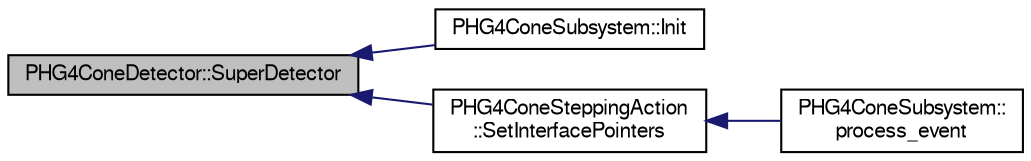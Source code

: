 digraph "PHG4ConeDetector::SuperDetector"
{
  bgcolor="transparent";
  edge [fontname="FreeSans",fontsize="10",labelfontname="FreeSans",labelfontsize="10"];
  node [fontname="FreeSans",fontsize="10",shape=record];
  rankdir="LR";
  Node1 [label="PHG4ConeDetector::SuperDetector",height=0.2,width=0.4,color="black", fillcolor="grey75", style="filled" fontcolor="black"];
  Node1 -> Node2 [dir="back",color="midnightblue",fontsize="10",style="solid",fontname="FreeSans"];
  Node2 [label="PHG4ConeSubsystem::Init",height=0.2,width=0.4,color="black",URL="$d8/d6e/classPHG4ConeSubsystem.html#ad28af91002a876e0061806c3c73e4cd1",tooltip="init "];
  Node1 -> Node3 [dir="back",color="midnightblue",fontsize="10",style="solid",fontname="FreeSans"];
  Node3 [label="PHG4ConeSteppingAction\l::SetInterfacePointers",height=0.2,width=0.4,color="black",URL="$d4/d7a/classPHG4ConeSteppingAction.html#a6b0a3fdd0b218a02c7156c1dda8d96cd",tooltip="reimplemented from base class "];
  Node3 -> Node4 [dir="back",color="midnightblue",fontsize="10",style="solid",fontname="FreeSans"];
  Node4 [label="PHG4ConeSubsystem::\lprocess_event",height=0.2,width=0.4,color="black",URL="$d8/d6e/classPHG4ConeSubsystem.html#a759342e76dd9ab1f444ca07515c16384",tooltip="event processing "];
}
